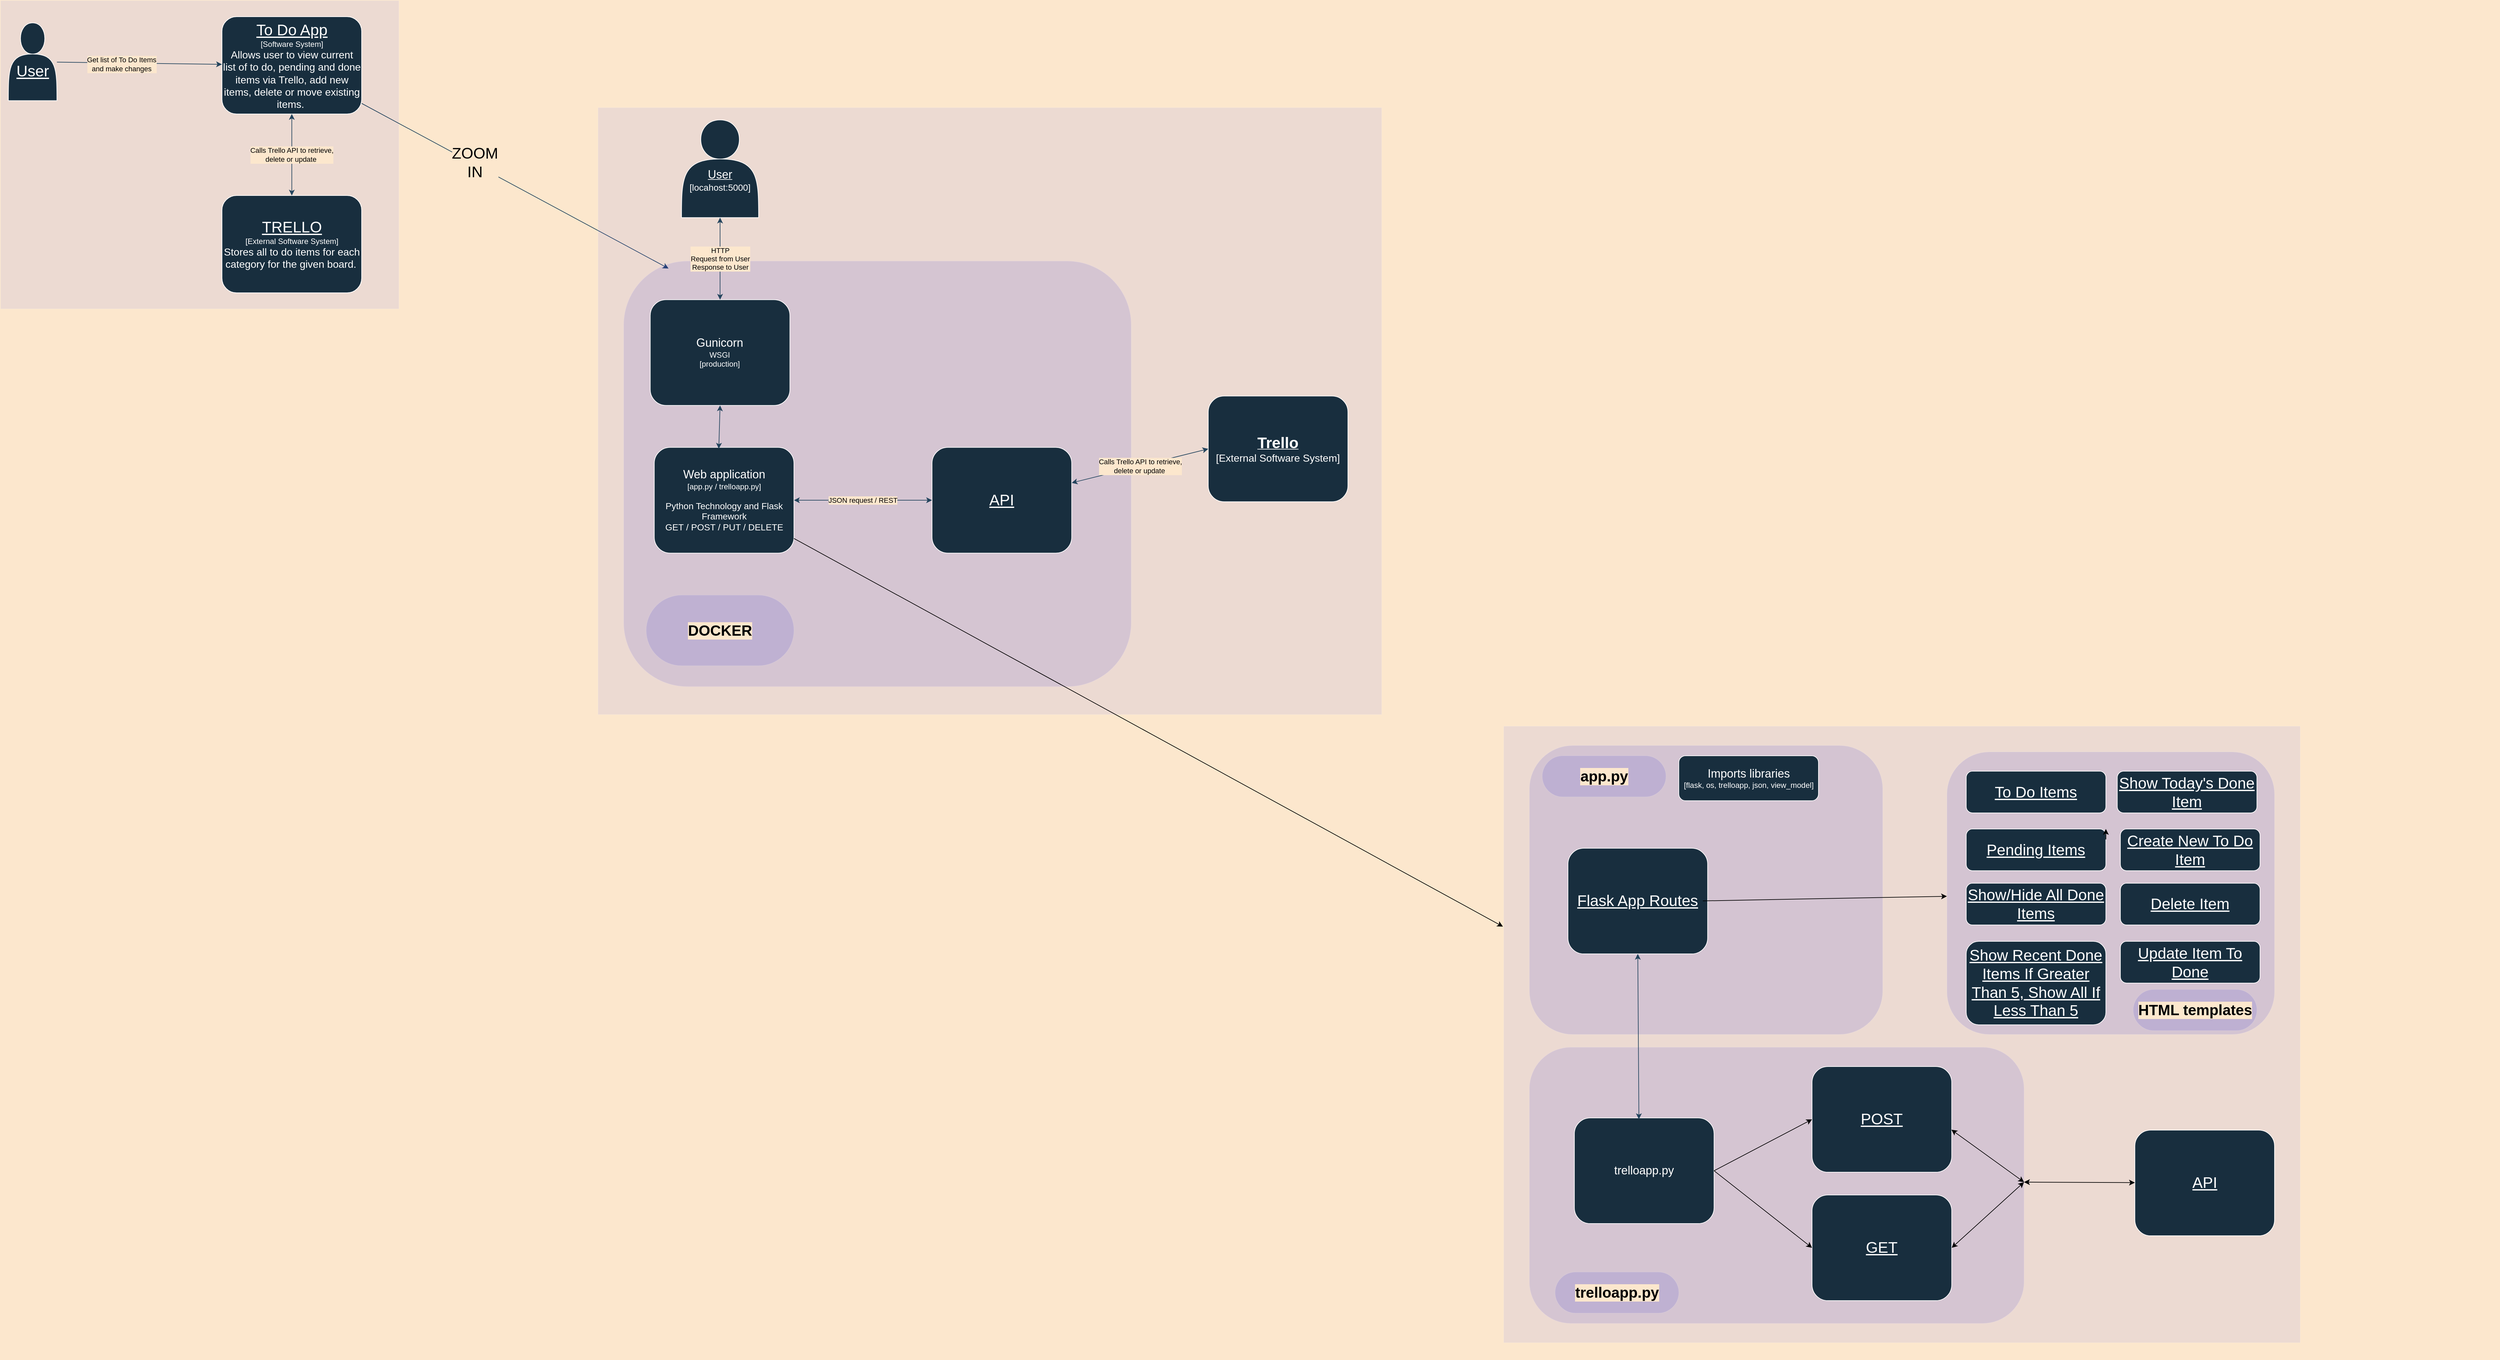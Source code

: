 <mxfile version="13.8.2" type="github">
  <diagram name="Page-1" id="6133507b-19e7-1e82-6fc7-422aa6c4b21f">
    <mxGraphModel dx="1643" dy="2995" grid="1" gridSize="10" guides="1" tooltips="1" connect="1" arrows="1" fold="1" page="1" pageScale="1" pageWidth="1100" pageHeight="850" background="#FCE7CD" math="0" shadow="0">
      <root>
        <mxCell id="0" />
        <mxCell id="1" parent="0" />
        <mxCell id="T8Wpe2ZxtMlLwS92TZOT-80" value="" style="group" parent="1" vertex="1" connectable="0">
          <mxGeometry x="2360" y="120" width="1590" height="956" as="geometry" />
        </mxCell>
        <mxCell id="T8Wpe2ZxtMlLwS92TZOT-81" value="" style="group" parent="T8Wpe2ZxtMlLwS92TZOT-80" vertex="1" connectable="0">
          <mxGeometry x="80" y="-30" width="1500" height="970" as="geometry" />
        </mxCell>
        <mxCell id="VyCpD4L54i-CCeLWorp6-8" value="" style="rounded=1;whiteSpace=wrap;html=1;labelBackgroundColor=#FCE7CD;strokeColor=#FFFFFF;gradientColor=none;fontColor=#FFFFFF;opacity=10;fillColor=#0000CC;" vertex="1" parent="T8Wpe2ZxtMlLwS92TZOT-81">
          <mxGeometry y="500" width="770" height="430" as="geometry" />
        </mxCell>
        <mxCell id="T8Wpe2ZxtMlLwS92TZOT-83" value="" style="rounded=0;whiteSpace=wrap;html=1;labelBackgroundColor=#FCE7CD;strokeColor=#FFFFFF;fontColor=#FFFFFF;opacity=10;fillColor=#6666FF;" parent="T8Wpe2ZxtMlLwS92TZOT-81" vertex="1">
          <mxGeometry x="-40" width="1240" height="960" as="geometry" />
        </mxCell>
        <mxCell id="T8Wpe2ZxtMlLwS92TZOT-82" value="" style="rounded=1;whiteSpace=wrap;html=1;labelBackgroundColor=#FCE7CD;strokeColor=#FFFFFF;gradientColor=none;fontColor=#FFFFFF;opacity=10;fillColor=#0000CC;" parent="T8Wpe2ZxtMlLwS92TZOT-81" vertex="1">
          <mxGeometry y="30" width="550" height="450" as="geometry" />
        </mxCell>
        <mxCell id="T8Wpe2ZxtMlLwS92TZOT-85" value="&lt;font&gt;&lt;span style=&quot;font-size: 18px&quot;&gt;trelloapp.py&lt;/span&gt;&lt;br&gt;&lt;/font&gt;" style="whiteSpace=wrap;html=1;fillColor=#182E3E;strokeColor=#FFFFFF;fontColor=#FFFFFF;rounded=1;" parent="T8Wpe2ZxtMlLwS92TZOT-81" vertex="1">
          <mxGeometry x="69.999" y="610.004" width="217.421" height="164.543" as="geometry" />
        </mxCell>
        <mxCell id="T8Wpe2ZxtMlLwS92TZOT-91" value="&lt;font&gt;&lt;span style=&quot;font-size: 18px&quot;&gt;Imports libraries&lt;br&gt;&lt;/span&gt;[flask, os, trelloapp, json, view_model]&lt;br&gt;&lt;/font&gt;" style="whiteSpace=wrap;html=1;fillColor=#182E3E;strokeColor=#FFFFFF;fontColor=#FFFFFF;rounded=1;" parent="T8Wpe2ZxtMlLwS92TZOT-81" vertex="1">
          <mxGeometry x="232.58" y="46" width="217.42" height="70.01" as="geometry" />
        </mxCell>
        <mxCell id="T8Wpe2ZxtMlLwS92TZOT-92" value="" style="endArrow=classic;startArrow=classic;html=1;strokeColor=#23445D;entryX=0.5;entryY=1;entryDx=0;entryDy=0;exitX=0.462;exitY=0.012;exitDx=0;exitDy=0;exitPerimeter=0;" parent="T8Wpe2ZxtMlLwS92TZOT-81" source="T8Wpe2ZxtMlLwS92TZOT-85" target="VyCpD4L54i-CCeLWorp6-4" edge="1">
          <mxGeometry width="50" height="50" relative="1" as="geometry">
            <mxPoint x="279.999" y="576.184" as="sourcePoint" />
            <mxPoint x="280.0" y="439.998" as="targetPoint" />
          </mxGeometry>
        </mxCell>
        <mxCell id="VyCpD4L54i-CCeLWorp6-3" value="&lt;font&gt;&lt;font style=&quot;font-size: 24px&quot;&gt;&lt;u&gt;API&lt;/u&gt;&lt;/font&gt;&lt;br&gt;&lt;/font&gt;" style="whiteSpace=wrap;html=1;fillColor=#182E3E;strokeColor=#FFFFFF;fontColor=#FFFFFF;rounded=1;" vertex="1" parent="T8Wpe2ZxtMlLwS92TZOT-81">
          <mxGeometry x="942.579" y="628.998" width="217.421" height="164.543" as="geometry" />
        </mxCell>
        <mxCell id="VyCpD4L54i-CCeLWorp6-4" value="&lt;font&gt;&lt;font style=&quot;font-size: 24px&quot;&gt;&lt;u&gt;Flask App Routes&lt;/u&gt;&lt;/font&gt;&lt;br&gt;&lt;/font&gt;" style="whiteSpace=wrap;html=1;fillColor=#182E3E;strokeColor=#FFFFFF;fontColor=#FFFFFF;rounded=1;" vertex="1" parent="T8Wpe2ZxtMlLwS92TZOT-81">
          <mxGeometry x="59.999" y="189.998" width="217.421" height="164.543" as="geometry" />
        </mxCell>
        <mxCell id="VyCpD4L54i-CCeLWorp6-5" value="&lt;font&gt;&lt;font style=&quot;font-size: 24px&quot;&gt;&lt;u&gt;POST&lt;/u&gt;&lt;/font&gt;&lt;br&gt;&lt;/font&gt;" style="whiteSpace=wrap;html=1;fillColor=#182E3E;strokeColor=#FFFFFF;fontColor=#FFFFFF;rounded=1;" vertex="1" parent="T8Wpe2ZxtMlLwS92TZOT-81">
          <mxGeometry x="439.999" y="529.998" width="217.421" height="164.543" as="geometry" />
        </mxCell>
        <mxCell id="VyCpD4L54i-CCeLWorp6-6" value="&lt;font&gt;&lt;font style=&quot;font-size: 24px&quot;&gt;&lt;u&gt;GET&lt;/u&gt;&lt;/font&gt;&lt;br&gt;&lt;/font&gt;" style="whiteSpace=wrap;html=1;fillColor=#182E3E;strokeColor=#FFFFFF;fontColor=#FFFFFF;rounded=1;" vertex="1" parent="T8Wpe2ZxtMlLwS92TZOT-81">
          <mxGeometry x="439.999" y="729.998" width="217.421" height="164.543" as="geometry" />
        </mxCell>
        <mxCell id="VyCpD4L54i-CCeLWorp6-7" value="&lt;font style=&quot;font-size: 23px&quot; color=&quot;#000000&quot;&gt;&lt;b&gt;app.py&lt;/b&gt;&lt;/font&gt;" style="rounded=1;whiteSpace=wrap;html=1;labelBackgroundColor=#FCE7CD;strokeColor=#FFFFFF;fillColor=#0000CC;gradientColor=none;fontColor=#FFFFFF;opacity=10;arcSize=50;" vertex="1" parent="T8Wpe2ZxtMlLwS92TZOT-81">
          <mxGeometry x="20" y="46" width="192.58" height="64" as="geometry" />
        </mxCell>
        <mxCell id="VyCpD4L54i-CCeLWorp6-9" value="&lt;font style=&quot;font-size: 23px&quot; color=&quot;#000000&quot;&gt;&lt;b&gt;trelloapp.py&lt;/b&gt;&lt;/font&gt;" style="rounded=1;whiteSpace=wrap;html=1;labelBackgroundColor=#FCE7CD;strokeColor=#FFFFFF;fillColor=#0000CC;gradientColor=none;fontColor=#FFFFFF;opacity=10;arcSize=50;" vertex="1" parent="T8Wpe2ZxtMlLwS92TZOT-81">
          <mxGeometry x="40" y="850" width="192.58" height="64" as="geometry" />
        </mxCell>
        <mxCell id="VyCpD4L54i-CCeLWorp6-43" value="" style="endArrow=classic;html=1;" edge="1" parent="T8Wpe2ZxtMlLwS92TZOT-81" target="VyCpD4L54i-CCeLWorp6-10">
          <mxGeometry width="50" height="50" relative="1" as="geometry">
            <mxPoint x="270" y="272" as="sourcePoint" />
            <mxPoint x="800" y="215" as="targetPoint" />
          </mxGeometry>
        </mxCell>
        <mxCell id="VyCpD4L54i-CCeLWorp6-45" value="" style="endArrow=classic;startArrow=classic;html=1;" edge="1" parent="T8Wpe2ZxtMlLwS92TZOT-81" target="VyCpD4L54i-CCeLWorp6-3">
          <mxGeometry width="50" height="50" relative="1" as="geometry">
            <mxPoint x="770" y="710" as="sourcePoint" />
            <mxPoint x="890" y="710" as="targetPoint" />
          </mxGeometry>
        </mxCell>
        <mxCell id="VyCpD4L54i-CCeLWorp6-46" value="" style="endArrow=classic;startArrow=classic;html=1;exitX=0.998;exitY=0.598;exitDx=0;exitDy=0;exitPerimeter=0;" edge="1" parent="T8Wpe2ZxtMlLwS92TZOT-81" source="VyCpD4L54i-CCeLWorp6-5">
          <mxGeometry width="50" height="50" relative="1" as="geometry">
            <mxPoint x="810" y="410" as="sourcePoint" />
            <mxPoint x="770" y="710" as="targetPoint" />
          </mxGeometry>
        </mxCell>
        <mxCell id="VyCpD4L54i-CCeLWorp6-48" value="" style="endArrow=classic;html=1;exitX=1;exitY=0.5;exitDx=0;exitDy=0;entryX=0;entryY=0.5;entryDx=0;entryDy=0;" edge="1" parent="T8Wpe2ZxtMlLwS92TZOT-81" source="T8Wpe2ZxtMlLwS92TZOT-85" target="VyCpD4L54i-CCeLWorp6-5">
          <mxGeometry width="50" height="50" relative="1" as="geometry">
            <mxPoint x="810" y="410" as="sourcePoint" />
            <mxPoint x="860" y="360" as="targetPoint" />
          </mxGeometry>
        </mxCell>
        <mxCell id="VyCpD4L54i-CCeLWorp6-47" value="" style="endArrow=classic;startArrow=classic;html=1;entryX=1;entryY=0.5;entryDx=0;entryDy=0;" edge="1" parent="T8Wpe2ZxtMlLwS92TZOT-81" target="VyCpD4L54i-CCeLWorp6-6">
          <mxGeometry width="50" height="50" relative="1" as="geometry">
            <mxPoint x="770" y="710" as="sourcePoint" />
            <mxPoint x="810" y="720" as="targetPoint" />
          </mxGeometry>
        </mxCell>
        <mxCell id="VyCpD4L54i-CCeLWorp6-49" value="" style="endArrow=classic;html=1;entryX=0;entryY=0.5;entryDx=0;entryDy=0;exitX=1;exitY=0.5;exitDx=0;exitDy=0;" edge="1" parent="T8Wpe2ZxtMlLwS92TZOT-81" source="T8Wpe2ZxtMlLwS92TZOT-85" target="VyCpD4L54i-CCeLWorp6-6">
          <mxGeometry width="50" height="50" relative="1" as="geometry">
            <mxPoint x="320" y="690" as="sourcePoint" />
            <mxPoint x="479.999" y="622.269" as="targetPoint" />
          </mxGeometry>
        </mxCell>
        <mxCell id="VyCpD4L54i-CCeLWorp6-51" value="" style="group" vertex="1" connectable="0" parent="T8Wpe2ZxtMlLwS92TZOT-81">
          <mxGeometry x="650" y="40" width="510" height="450" as="geometry" />
        </mxCell>
        <mxCell id="VyCpD4L54i-CCeLWorp6-10" value="" style="rounded=1;whiteSpace=wrap;html=1;labelBackgroundColor=#FCE7CD;strokeColor=#FFFFFF;gradientColor=none;fontColor=#FFFFFF;opacity=10;fillColor=#0000CC;" vertex="1" parent="VyCpD4L54i-CCeLWorp6-51">
          <mxGeometry width="510" height="440" as="geometry" />
        </mxCell>
        <mxCell id="VyCpD4L54i-CCeLWorp6-12" value="&lt;font&gt;&lt;span style=&quot;font-size: 24px&quot;&gt;&lt;u&gt;Create New To Do Item&lt;/u&gt;&lt;/span&gt;&lt;br&gt;&lt;/font&gt;" style="whiteSpace=wrap;html=1;fillColor=#182E3E;strokeColor=#FFFFFF;fontColor=#FFFFFF;rounded=1;" vertex="1" parent="VyCpD4L54i-CCeLWorp6-51">
          <mxGeometry x="270" y="120" width="217.42" height="65" as="geometry" />
        </mxCell>
        <mxCell id="VyCpD4L54i-CCeLWorp6-13" value="&lt;font&gt;&lt;span style=&quot;font-size: 24px&quot;&gt;&lt;u&gt;Pending Items&lt;/u&gt;&lt;/span&gt;&lt;br&gt;&lt;/font&gt;" style="whiteSpace=wrap;html=1;fillColor=#182E3E;strokeColor=#FFFFFF;fontColor=#FFFFFF;rounded=1;" vertex="1" parent="VyCpD4L54i-CCeLWorp6-51">
          <mxGeometry x="30" y="120.0" width="217.42" height="65" as="geometry" />
        </mxCell>
        <mxCell id="VyCpD4L54i-CCeLWorp6-15" value="&lt;font&gt;&lt;span style=&quot;font-size: 24px&quot;&gt;&lt;u&gt;Show Recent Done Items If Greater Than 5, Show All If Less Than 5&lt;/u&gt;&lt;/span&gt;&lt;br&gt;&lt;/font&gt;" style="whiteSpace=wrap;html=1;fillColor=#182E3E;strokeColor=#FFFFFF;fontColor=#FFFFFF;rounded=1;" vertex="1" parent="VyCpD4L54i-CCeLWorp6-51">
          <mxGeometry x="30" y="295" width="217.42" height="130" as="geometry" />
        </mxCell>
        <mxCell id="VyCpD4L54i-CCeLWorp6-16" value="&lt;font&gt;&lt;span style=&quot;font-size: 24px&quot;&gt;&lt;u&gt;Show/Hide All Done Items&lt;/u&gt;&lt;/span&gt;&lt;br&gt;&lt;/font&gt;" style="whiteSpace=wrap;html=1;fillColor=#182E3E;strokeColor=#FFFFFF;fontColor=#FFFFFF;rounded=1;" vertex="1" parent="VyCpD4L54i-CCeLWorp6-51">
          <mxGeometry x="30.0" y="204.54" width="217.42" height="65" as="geometry" />
        </mxCell>
        <mxCell id="VyCpD4L54i-CCeLWorp6-37" value="&lt;font&gt;&lt;span style=&quot;font-size: 24px&quot;&gt;&lt;u&gt;Show Today&#39;s Done Item&lt;/u&gt;&lt;/span&gt;&lt;br&gt;&lt;/font&gt;" style="whiteSpace=wrap;html=1;fillColor=#182E3E;strokeColor=#FFFFFF;fontColor=#FFFFFF;rounded=1;" vertex="1" parent="VyCpD4L54i-CCeLWorp6-51">
          <mxGeometry x="265.16" y="30.0" width="217.42" height="65" as="geometry" />
        </mxCell>
        <mxCell id="VyCpD4L54i-CCeLWorp6-38" value="&lt;font color=&quot;#000000&quot;&gt;&lt;span style=&quot;font-size: 23px&quot;&gt;&lt;b&gt;HTML templates&lt;/b&gt;&lt;/span&gt;&lt;/font&gt;" style="rounded=1;whiteSpace=wrap;html=1;labelBackgroundColor=#FCE7CD;strokeColor=#FFFFFF;fillColor=#0000CC;gradientColor=none;fontColor=#FFFFFF;opacity=10;arcSize=50;" vertex="1" parent="VyCpD4L54i-CCeLWorp6-51">
          <mxGeometry x="290" y="370" width="192.58" height="64" as="geometry" />
        </mxCell>
        <mxCell id="VyCpD4L54i-CCeLWorp6-39" style="edgeStyle=orthogonalEdgeStyle;rounded=0;orthogonalLoop=1;jettySize=auto;html=1;exitX=1;exitY=0.25;exitDx=0;exitDy=0;entryX=1;entryY=0;entryDx=0;entryDy=0;" edge="1" parent="VyCpD4L54i-CCeLWorp6-51" source="VyCpD4L54i-CCeLWorp6-13" target="VyCpD4L54i-CCeLWorp6-13">
          <mxGeometry relative="1" as="geometry" />
        </mxCell>
        <mxCell id="VyCpD4L54i-CCeLWorp6-40" value="&lt;font&gt;&lt;span style=&quot;font-size: 24px&quot;&gt;&lt;u&gt;To Do Items&lt;/u&gt;&lt;/span&gt;&lt;br&gt;&lt;/font&gt;" style="whiteSpace=wrap;html=1;fillColor=#182E3E;strokeColor=#FFFFFF;fontColor=#FFFFFF;rounded=1;" vertex="1" parent="VyCpD4L54i-CCeLWorp6-51">
          <mxGeometry x="30.0" y="30" width="217.42" height="65" as="geometry" />
        </mxCell>
        <mxCell id="VyCpD4L54i-CCeLWorp6-41" value="&lt;font&gt;&lt;span style=&quot;font-size: 24px&quot;&gt;&lt;u&gt;Delete Item&lt;/u&gt;&lt;/span&gt;&lt;br&gt;&lt;/font&gt;" style="whiteSpace=wrap;html=1;fillColor=#182E3E;strokeColor=#FFFFFF;fontColor=#FFFFFF;rounded=1;" vertex="1" parent="VyCpD4L54i-CCeLWorp6-51">
          <mxGeometry x="270" y="204.54" width="217.42" height="65" as="geometry" />
        </mxCell>
        <mxCell id="VyCpD4L54i-CCeLWorp6-42" value="&lt;font&gt;&lt;span style=&quot;font-size: 24px&quot;&gt;&lt;u&gt;Update Item To Done&lt;/u&gt;&lt;/span&gt;&lt;br&gt;&lt;/font&gt;" style="whiteSpace=wrap;html=1;fillColor=#182E3E;strokeColor=#FFFFFF;fontColor=#FFFFFF;rounded=1;" vertex="1" parent="VyCpD4L54i-CCeLWorp6-51">
          <mxGeometry x="270" y="295" width="217.42" height="65" as="geometry" />
        </mxCell>
        <mxCell id="T8Wpe2ZxtMlLwS92TZOT-49" value="" style="group" parent="1" vertex="1" connectable="0">
          <mxGeometry x="60" y="-1040" width="620" height="480" as="geometry" />
        </mxCell>
        <mxCell id="T8Wpe2ZxtMlLwS92TZOT-48" value="" style="rounded=0;whiteSpace=wrap;html=1;labelBackgroundColor=#FCE7CD;strokeColor=#FFFFFF;fontColor=#FFFFFF;opacity=10;fillColor=#6666FF;" parent="T8Wpe2ZxtMlLwS92TZOT-49" vertex="1">
          <mxGeometry width="620" height="480" as="geometry" />
        </mxCell>
        <mxCell id="T8Wpe2ZxtMlLwS92TZOT-47" value="" style="group" parent="T8Wpe2ZxtMlLwS92TZOT-49" vertex="1" connectable="0">
          <mxGeometry x="12" y="25" width="550" height="430" as="geometry" />
        </mxCell>
        <mxCell id="T8Wpe2ZxtMlLwS92TZOT-30" value="" style="group;labelBorderColor=none;labelBackgroundColor=none;glass=0;opacity=0;fontColor=#FFFFFF;rounded=1;" parent="T8Wpe2ZxtMlLwS92TZOT-47" vertex="1" connectable="0">
          <mxGeometry y="9.605" width="406.484" height="393.801" as="geometry" />
        </mxCell>
        <mxCell id="T8Wpe2ZxtMlLwS92TZOT-28" value="&lt;font&gt;&lt;br&gt;&lt;u style=&quot;font-size: 24px&quot;&gt;&lt;br&gt;User&lt;/u&gt;&lt;br&gt;&lt;br&gt;&lt;/font&gt;" style="shape=actor;whiteSpace=wrap;html=1;fillColor=#182E3E;strokeColor=#FFFFFF;fontColor=#FFFFFF;rounded=1;" parent="T8Wpe2ZxtMlLwS92TZOT-30" vertex="1">
          <mxGeometry width="75.625" height="121.169" as="geometry" />
        </mxCell>
        <mxCell id="T8Wpe2ZxtMlLwS92TZOT-26" value="&lt;font&gt;&lt;u style=&quot;font-size: 24px&quot;&gt;To Do App&lt;br&gt;&lt;/u&gt;[Software System]&lt;br&gt;&lt;font style=&quot;font-size: 16px&quot;&gt;Allows user to view current &lt;br&gt;list of to do, pending and done items via Trello, add new items, delete or move existing items.&amp;nbsp;&lt;/font&gt;&lt;br&gt;&lt;/font&gt;" style="whiteSpace=wrap;html=1;fillColor=#182E3E;strokeColor=#FFFFFF;fontColor=#FFFFFF;rounded=1;" parent="T8Wpe2ZxtMlLwS92TZOT-47" vertex="1">
          <mxGeometry x="332.579" width="217.421" height="151.462" as="geometry" />
        </mxCell>
        <mxCell id="T8Wpe2ZxtMlLwS92TZOT-29" value="&lt;font&gt;&lt;font style=&quot;font-size: 24px&quot;&gt;&lt;u&gt;TRELLO&lt;/u&gt;&lt;/font&gt;&lt;br&gt;&lt;u style=&quot;font-size: 12px&quot;&gt;[&lt;/u&gt;External&amp;nbsp;&lt;span style=&quot;font-size: 12px&quot;&gt;Software System&lt;/span&gt;&lt;u style=&quot;font-size: 12px&quot;&gt;]&lt;/u&gt;&lt;br&gt;&lt;font style=&quot;font-size: 16px&quot;&gt;Stores all to do items for each category for the given board.&lt;/font&gt;&lt;/font&gt;&lt;font style=&quot;font-size: 12px&quot;&gt;&amp;nbsp;&lt;br&gt;&lt;/font&gt;" style="whiteSpace=wrap;html=1;fillColor=#182E3E;strokeColor=#FFFFFF;fontColor=#FFFFFF;rounded=1;" parent="T8Wpe2ZxtMlLwS92TZOT-47" vertex="1">
          <mxGeometry x="332.579" y="278.538" width="217.421" height="151.462" as="geometry" />
        </mxCell>
        <mxCell id="T8Wpe2ZxtMlLwS92TZOT-35" value="Calls Trello API to retrieve, &lt;br&gt;delete or update&amp;nbsp;" style="endArrow=classic;startArrow=classic;html=1;strokeColor=#23445D;labelBackgroundColor=#FCE7CD;entryX=0.5;entryY=1;entryDx=0;entryDy=0;" parent="T8Wpe2ZxtMlLwS92TZOT-47" source="T8Wpe2ZxtMlLwS92TZOT-29" target="T8Wpe2ZxtMlLwS92TZOT-26" edge="1">
          <mxGeometry width="50" height="50" relative="1" as="geometry">
            <mxPoint x="441.589" y="288.147" as="sourcePoint" />
            <mxPoint x="219.355" y="151.462" as="targetPoint" />
          </mxGeometry>
        </mxCell>
        <mxCell id="T8Wpe2ZxtMlLwS92TZOT-31" value="" style="endArrow=classic;html=1;strokeColor=#23445D;labelBackgroundColor=#FCE7CD;" parent="T8Wpe2ZxtMlLwS92TZOT-47" source="T8Wpe2ZxtMlLwS92TZOT-28" target="T8Wpe2ZxtMlLwS92TZOT-26" edge="1">
          <mxGeometry width="50" height="50" relative="1" as="geometry">
            <mxPoint x="73.906" y="73.958" as="sourcePoint" />
            <mxPoint x="122.89" y="20.195" as="targetPoint" />
          </mxGeometry>
        </mxCell>
        <mxCell id="T8Wpe2ZxtMlLwS92TZOT-46" value="&lt;span style=&quot;&quot;&gt;&lt;span style=&quot;color: rgb(0 , 0 , 0)&quot;&gt;Get list of To Do Items&lt;/span&gt;&lt;br style=&quot;color: rgb(0 , 0 , 0)&quot;&gt;&lt;span style=&quot;color: rgb(0 , 0 , 0)&quot;&gt;and make changes&lt;/span&gt;&lt;/span&gt;" style="edgeLabel;html=1;align=center;verticalAlign=middle;resizable=0;points=[];fontColor=#FFFFFF;rounded=1;labelBackgroundColor=#FCE7CD;" parent="T8Wpe2ZxtMlLwS92TZOT-31" vertex="1" connectable="0">
          <mxGeometry x="-0.222" y="-2" relative="1" as="geometry">
            <mxPoint as="offset" />
          </mxGeometry>
        </mxCell>
        <mxCell id="T8Wpe2ZxtMlLwS92TZOT-94" value="" style="endArrow=classic;html=1;labelBackgroundColor=#FCE7CD;strokeColor=#23445D;entryX=0.09;entryY=0.265;entryDx=0;entryDy=0;entryPerimeter=0;" parent="T8Wpe2ZxtMlLwS92TZOT-49" target="T8Wpe2ZxtMlLwS92TZOT-59" edge="1">
          <mxGeometry width="50" height="50" relative="1" as="geometry">
            <mxPoint x="562" y="160" as="sourcePoint" />
            <mxPoint x="612" y="110" as="targetPoint" />
          </mxGeometry>
        </mxCell>
        <mxCell id="T8Wpe2ZxtMlLwS92TZOT-95" value="&lt;font style=&quot;font-size: 24px&quot; color=&quot;#000000&quot;&gt;ZOOM&lt;br&gt;IN&lt;br&gt;&lt;/font&gt;" style="edgeLabel;html=1;align=center;verticalAlign=middle;resizable=0;points=[];fontColor=#FFFFFF;labelBackgroundColor=#FCE7CD;" parent="T8Wpe2ZxtMlLwS92TZOT-94" vertex="1" connectable="0">
          <mxGeometry x="-0.265" y="3" relative="1" as="geometry">
            <mxPoint x="-1" as="offset" />
          </mxGeometry>
        </mxCell>
        <mxCell id="T8Wpe2ZxtMlLwS92TZOT-79" value="" style="group;labelBorderColor=none;" parent="1" vertex="1" connectable="0">
          <mxGeometry x="1030" y="-884.23" width="1180" height="956" as="geometry" />
        </mxCell>
        <mxCell id="T8Wpe2ZxtMlLwS92TZOT-50" value="" style="group" parent="T8Wpe2ZxtMlLwS92TZOT-79" vertex="1" connectable="0">
          <mxGeometry x="10" width="1180" height="956" as="geometry" />
        </mxCell>
        <mxCell id="T8Wpe2ZxtMlLwS92TZOT-69" value="" style="rounded=1;whiteSpace=wrap;html=1;labelBackgroundColor=#FCE7CD;strokeColor=#FFFFFF;gradientColor=none;fontColor=#FFFFFF;opacity=10;fillColor=#0000CC;" parent="T8Wpe2ZxtMlLwS92TZOT-50" vertex="1">
          <mxGeometry x="-10" y="249.862" width="790" height="662.682" as="geometry" />
        </mxCell>
        <mxCell id="T8Wpe2ZxtMlLwS92TZOT-59" value="" style="rounded=0;whiteSpace=wrap;html=1;labelBackgroundColor=#FCE7CD;strokeColor=#FFFFFF;fontColor=#FFFFFF;opacity=10;fillColor=#6666FF;" parent="T8Wpe2ZxtMlLwS92TZOT-50" vertex="1">
          <mxGeometry x="-50" y="10.862" width="1220" height="945.136" as="geometry" />
        </mxCell>
        <mxCell id="T8Wpe2ZxtMlLwS92TZOT-53" value="&lt;font&gt;&lt;br&gt;&lt;u&gt;&lt;br&gt;&lt;font style=&quot;font-size: 18px&quot;&gt;&lt;br&gt;User&lt;/font&gt;&lt;br&gt;&lt;/u&gt;&lt;font style=&quot;font-size: 14px&quot;&gt;[locahost:5000]&lt;/font&gt;&lt;br&gt;&lt;br&gt;&lt;/font&gt;" style="shape=actor;whiteSpace=wrap;html=1;fillColor=#182E3E;strokeColor=#FFFFFF;fontColor=#FFFFFF;rounded=1;" parent="T8Wpe2ZxtMlLwS92TZOT-50" vertex="1">
          <mxGeometry x="80" y="29.997" width="120" height="152.091" as="geometry" />
        </mxCell>
        <mxCell id="T8Wpe2ZxtMlLwS92TZOT-54" value="&lt;font&gt;&lt;font style=&quot;font-size: 18px&quot;&gt;Web application&lt;br&gt;&lt;/font&gt;[app.py / trelloapp.py]&lt;br&gt;&lt;br&gt;&lt;span style=&quot;font-size: 14px&quot;&gt;Python Technology and Flask Framework&lt;/span&gt;&lt;br&gt;&lt;span style=&quot;font-size: 14px&quot;&gt;GET / POST / PUT / DELETE&lt;/span&gt;&lt;br&gt;&lt;/font&gt;" style="whiteSpace=wrap;html=1;fillColor=#182E3E;strokeColor=#FFFFFF;fontColor=#FFFFFF;rounded=1;labelBorderColor=none;" parent="T8Wpe2ZxtMlLwS92TZOT-50" vertex="1">
          <mxGeometry x="37.579" y="540.004" width="217.421" height="164.543" as="geometry" />
        </mxCell>
        <mxCell id="T8Wpe2ZxtMlLwS92TZOT-56" value="JSON request / REST" style="endArrow=classic;startArrow=classic;html=1;strokeColor=#23445D;labelBackgroundColor=#FCE7CD;" parent="T8Wpe2ZxtMlLwS92TZOT-50" source="T8Wpe2ZxtMlLwS92TZOT-55" target="T8Wpe2ZxtMlLwS92TZOT-54" edge="1">
          <mxGeometry width="50" height="50" relative="1" as="geometry">
            <mxPoint x="433.589" y="313.032" as="sourcePoint" />
            <mxPoint x="211.355" y="164.543" as="targetPoint" />
          </mxGeometry>
        </mxCell>
        <mxCell id="T8Wpe2ZxtMlLwS92TZOT-55" value="&lt;font&gt;&lt;font style=&quot;font-size: 24px&quot;&gt;&lt;u&gt;API&lt;/u&gt;&lt;/font&gt;&lt;br&gt;&lt;/font&gt;" style="whiteSpace=wrap;html=1;fillColor=#182E3E;strokeColor=#FFFFFF;fontColor=#FFFFFF;rounded=1;" parent="T8Wpe2ZxtMlLwS92TZOT-50" vertex="1">
          <mxGeometry x="469.999" y="540.008" width="217.421" height="164.543" as="geometry" />
        </mxCell>
        <mxCell id="T8Wpe2ZxtMlLwS92TZOT-64" value="&lt;font&gt;&lt;b&gt;&lt;u&gt;&lt;font style=&quot;font-size: 24px&quot;&gt;Trello&lt;/font&gt;&lt;/u&gt;&lt;/b&gt;&lt;br&gt;&lt;font style=&quot;font-size: 16px&quot;&gt;[External Software System]&lt;/font&gt;&lt;br&gt;&lt;/font&gt;" style="whiteSpace=wrap;html=1;fillColor=#182E3E;strokeColor=#FFFFFF;fontColor=#FFFFFF;rounded=1;" parent="T8Wpe2ZxtMlLwS92TZOT-50" vertex="1">
          <mxGeometry x="899.999" y="460.0" width="217.421" height="164.543" as="geometry" />
        </mxCell>
        <mxCell id="T8Wpe2ZxtMlLwS92TZOT-66" value="Calls Trello API to retrieve, &lt;br&gt;delete or update&amp;nbsp;" style="endArrow=classic;startArrow=classic;html=1;strokeColor=#23445D;labelBackgroundColor=#FCE7CD;exitX=0;exitY=0.5;exitDx=0;exitDy=0;" parent="T8Wpe2ZxtMlLwS92TZOT-50" source="T8Wpe2ZxtMlLwS92TZOT-64" target="T8Wpe2ZxtMlLwS92TZOT-55" edge="1">
          <mxGeometry width="50" height="50" relative="1" as="geometry">
            <mxPoint x="920.579" y="320.727" as="sourcePoint" />
            <mxPoint x="680" y="320.728" as="targetPoint" />
          </mxGeometry>
        </mxCell>
        <mxCell id="T8Wpe2ZxtMlLwS92TZOT-70" value="&lt;font style=&quot;font-size: 23px&quot; color=&quot;#000000&quot;&gt;&lt;b&gt;DOCKER&lt;/b&gt;&lt;/font&gt;" style="rounded=1;whiteSpace=wrap;html=1;labelBackgroundColor=#FCE7CD;strokeColor=#FFFFFF;fillColor=#0000CC;gradientColor=none;fontColor=#FFFFFF;opacity=10;arcSize=50;" parent="T8Wpe2ZxtMlLwS92TZOT-50" vertex="1">
          <mxGeometry x="25" y="770" width="230" height="110" as="geometry" />
        </mxCell>
        <mxCell id="T8Wpe2ZxtMlLwS92TZOT-72" value="&lt;font&gt;&lt;span style=&quot;font-size: 18px&quot;&gt;Gunicorn&lt;br&gt;&lt;/span&gt;WSGI&lt;br&gt;[production]&lt;br&gt;&lt;/font&gt;" style="whiteSpace=wrap;html=1;fillColor=#182E3E;strokeColor=#FFFFFF;fontColor=#FFFFFF;rounded=1;" parent="T8Wpe2ZxtMlLwS92TZOT-50" vertex="1">
          <mxGeometry x="31.289" y="310.004" width="217.421" height="164.543" as="geometry" />
        </mxCell>
        <mxCell id="T8Wpe2ZxtMlLwS92TZOT-78" value="" style="endArrow=classic;startArrow=classic;html=1;strokeColor=#23445D;entryX=0.5;entryY=1;entryDx=0;entryDy=0;exitX=0.462;exitY=0.012;exitDx=0;exitDy=0;exitPerimeter=0;" parent="T8Wpe2ZxtMlLwS92TZOT-50" source="T8Wpe2ZxtMlLwS92TZOT-54" target="T8Wpe2ZxtMlLwS92TZOT-72" edge="1">
          <mxGeometry width="50" height="50" relative="1" as="geometry">
            <mxPoint x="279.999" y="576.184" as="sourcePoint" />
            <mxPoint x="280.0" y="439.998" as="targetPoint" />
          </mxGeometry>
        </mxCell>
        <mxCell id="T8Wpe2ZxtMlLwS92TZOT-77" value="&lt;span style=&quot;&quot;&gt;HTTP&lt;br&gt;Request from User&lt;br&gt;Response to User&lt;/span&gt;" style="endArrow=classic;startArrow=classic;html=1;strokeColor=#23445D;labelBackgroundColor=#FCE7CD;" parent="T8Wpe2ZxtMlLwS92TZOT-50" source="T8Wpe2ZxtMlLwS92TZOT-72" target="T8Wpe2ZxtMlLwS92TZOT-53" edge="1">
          <mxGeometry width="50" height="50" relative="1" as="geometry">
            <mxPoint x="160" y="260" as="sourcePoint" />
            <mxPoint x="210" y="210" as="targetPoint" />
          </mxGeometry>
        </mxCell>
        <mxCell id="VyCpD4L54i-CCeLWorp6-1" value="" style="endArrow=classic;html=1;entryX=-0.001;entryY=0.325;entryDx=0;entryDy=0;entryPerimeter=0;" edge="1" parent="1" source="T8Wpe2ZxtMlLwS92TZOT-54" target="T8Wpe2ZxtMlLwS92TZOT-83">
          <mxGeometry width="50" height="50" relative="1" as="geometry">
            <mxPoint x="1910" y="597" as="sourcePoint" />
            <mxPoint x="2370" y="490" as="targetPoint" />
          </mxGeometry>
        </mxCell>
      </root>
    </mxGraphModel>
  </diagram>
</mxfile>
